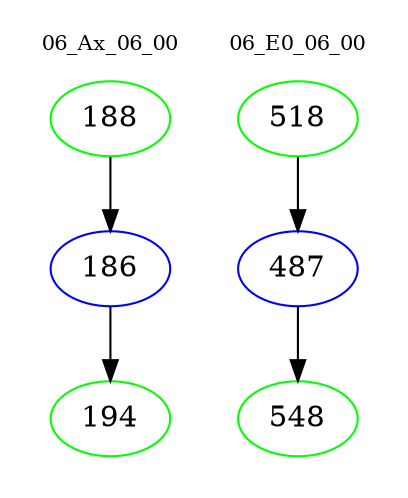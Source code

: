 digraph{
subgraph cluster_0 {
color = white
label = "06_Ax_06_00";
fontsize=10;
T0_188 [label="188", color="green"]
T0_188 -> T0_186 [color="black"]
T0_186 [label="186", color="blue"]
T0_186 -> T0_194 [color="black"]
T0_194 [label="194", color="green"]
}
subgraph cluster_1 {
color = white
label = "06_E0_06_00";
fontsize=10;
T1_518 [label="518", color="green"]
T1_518 -> T1_487 [color="black"]
T1_487 [label="487", color="blue"]
T1_487 -> T1_548 [color="black"]
T1_548 [label="548", color="green"]
}
}
